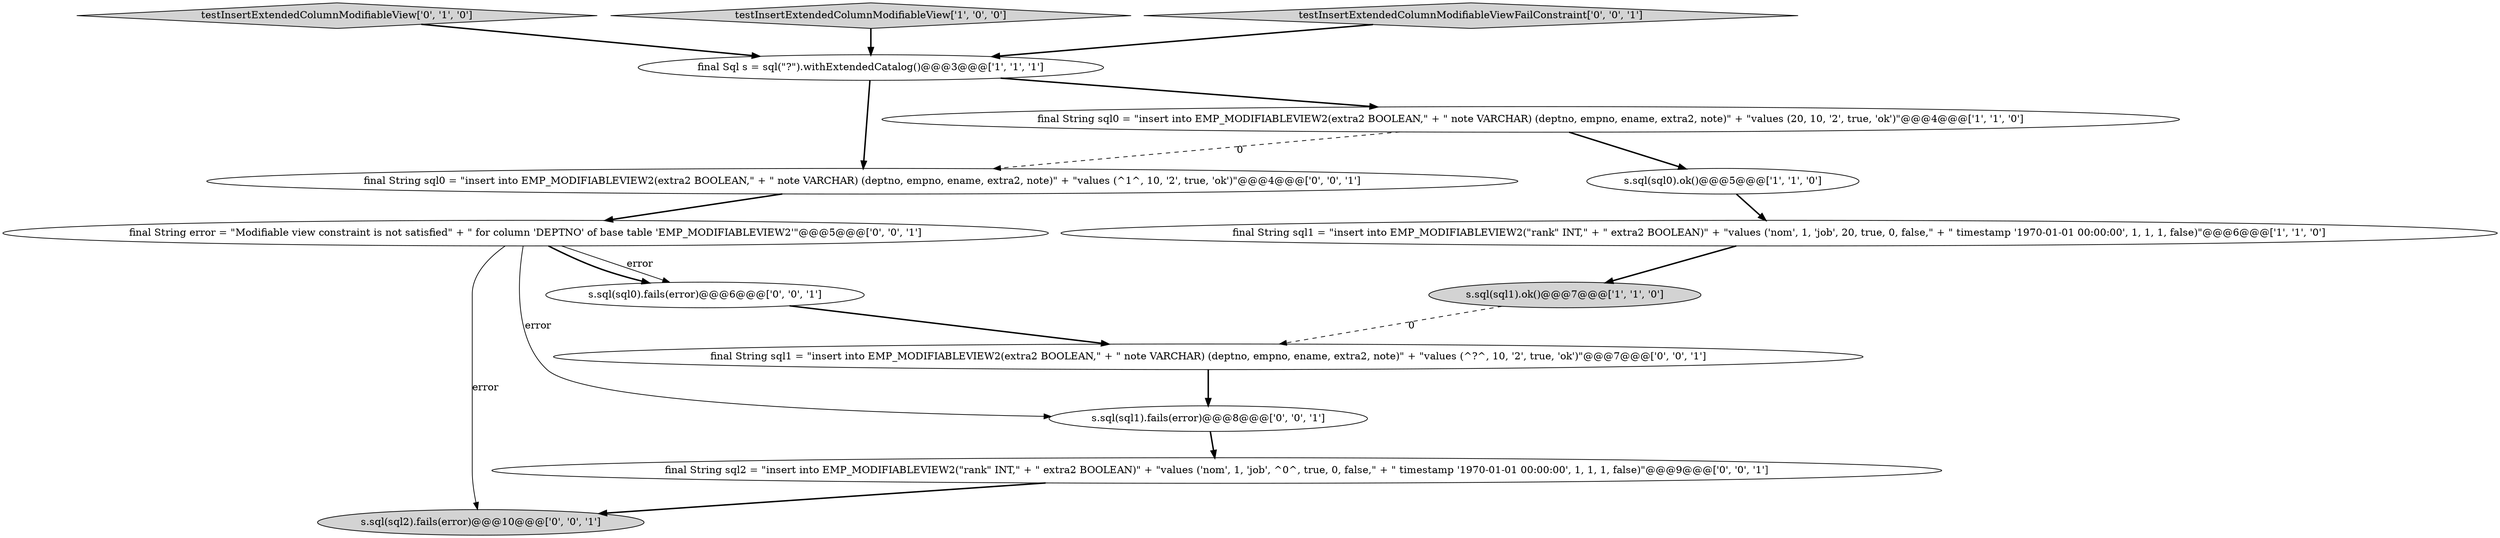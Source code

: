 digraph {
10 [style = filled, label = "final String sql1 = \"insert into EMP_MODIFIABLEVIEW2(extra2 BOOLEAN,\" + \" note VARCHAR) (deptno, empno, ename, extra2, note)\" + \"values (^?^, 10, '2', true, 'ok')\"@@@7@@@['0', '0', '1']", fillcolor = white, shape = ellipse image = "AAA0AAABBB3BBB"];
7 [style = filled, label = "final String error = \"Modifiable view constraint is not satisfied\" + \" for column 'DEPTNO' of base table 'EMP_MODIFIABLEVIEW2'\"@@@5@@@['0', '0', '1']", fillcolor = white, shape = ellipse image = "AAA0AAABBB3BBB"];
6 [style = filled, label = "testInsertExtendedColumnModifiableView['0', '1', '0']", fillcolor = lightgray, shape = diamond image = "AAA0AAABBB2BBB"];
0 [style = filled, label = "s.sql(sql0).ok()@@@5@@@['1', '1', '0']", fillcolor = white, shape = ellipse image = "AAA0AAABBB1BBB"];
9 [style = filled, label = "final String sql0 = \"insert into EMP_MODIFIABLEVIEW2(extra2 BOOLEAN,\" + \" note VARCHAR) (deptno, empno, ename, extra2, note)\" + \"values (^1^, 10, '2', true, 'ok')\"@@@4@@@['0', '0', '1']", fillcolor = white, shape = ellipse image = "AAA0AAABBB3BBB"];
3 [style = filled, label = "final String sql0 = \"insert into EMP_MODIFIABLEVIEW2(extra2 BOOLEAN,\" + \" note VARCHAR) (deptno, empno, ename, extra2, note)\" + \"values (20, 10, '2', true, 'ok')\"@@@4@@@['1', '1', '0']", fillcolor = white, shape = ellipse image = "AAA0AAABBB1BBB"];
8 [style = filled, label = "final String sql2 = \"insert into EMP_MODIFIABLEVIEW2(\"rank\" INT,\" + \" extra2 BOOLEAN)\" + \"values ('nom', 1, 'job', ^0^, true, 0, false,\" + \" timestamp '1970-01-01 00:00:00', 1, 1, 1, false)\"@@@9@@@['0', '0', '1']", fillcolor = white, shape = ellipse image = "AAA0AAABBB3BBB"];
13 [style = filled, label = "s.sql(sql1).fails(error)@@@8@@@['0', '0', '1']", fillcolor = white, shape = ellipse image = "AAA0AAABBB3BBB"];
2 [style = filled, label = "final Sql s = sql(\"?\").withExtendedCatalog()@@@3@@@['1', '1', '1']", fillcolor = white, shape = ellipse image = "AAA0AAABBB1BBB"];
4 [style = filled, label = "testInsertExtendedColumnModifiableView['1', '0', '0']", fillcolor = lightgray, shape = diamond image = "AAA0AAABBB1BBB"];
11 [style = filled, label = "s.sql(sql2).fails(error)@@@10@@@['0', '0', '1']", fillcolor = lightgray, shape = ellipse image = "AAA0AAABBB3BBB"];
1 [style = filled, label = "final String sql1 = \"insert into EMP_MODIFIABLEVIEW2(\"rank\" INT,\" + \" extra2 BOOLEAN)\" + \"values ('nom', 1, 'job', 20, true, 0, false,\" + \" timestamp '1970-01-01 00:00:00', 1, 1, 1, false)\"@@@6@@@['1', '1', '0']", fillcolor = white, shape = ellipse image = "AAA0AAABBB1BBB"];
12 [style = filled, label = "testInsertExtendedColumnModifiableViewFailConstraint['0', '0', '1']", fillcolor = lightgray, shape = diamond image = "AAA0AAABBB3BBB"];
14 [style = filled, label = "s.sql(sql0).fails(error)@@@6@@@['0', '0', '1']", fillcolor = white, shape = ellipse image = "AAA0AAABBB3BBB"];
5 [style = filled, label = "s.sql(sql1).ok()@@@7@@@['1', '1', '0']", fillcolor = lightgray, shape = ellipse image = "AAA0AAABBB1BBB"];
1->5 [style = bold, label=""];
14->10 [style = bold, label=""];
12->2 [style = bold, label=""];
7->14 [style = solid, label="error"];
4->2 [style = bold, label=""];
2->9 [style = bold, label=""];
13->8 [style = bold, label=""];
7->11 [style = solid, label="error"];
10->13 [style = bold, label=""];
9->7 [style = bold, label=""];
3->9 [style = dashed, label="0"];
8->11 [style = bold, label=""];
7->13 [style = solid, label="error"];
5->10 [style = dashed, label="0"];
0->1 [style = bold, label=""];
7->14 [style = bold, label=""];
3->0 [style = bold, label=""];
2->3 [style = bold, label=""];
6->2 [style = bold, label=""];
}
